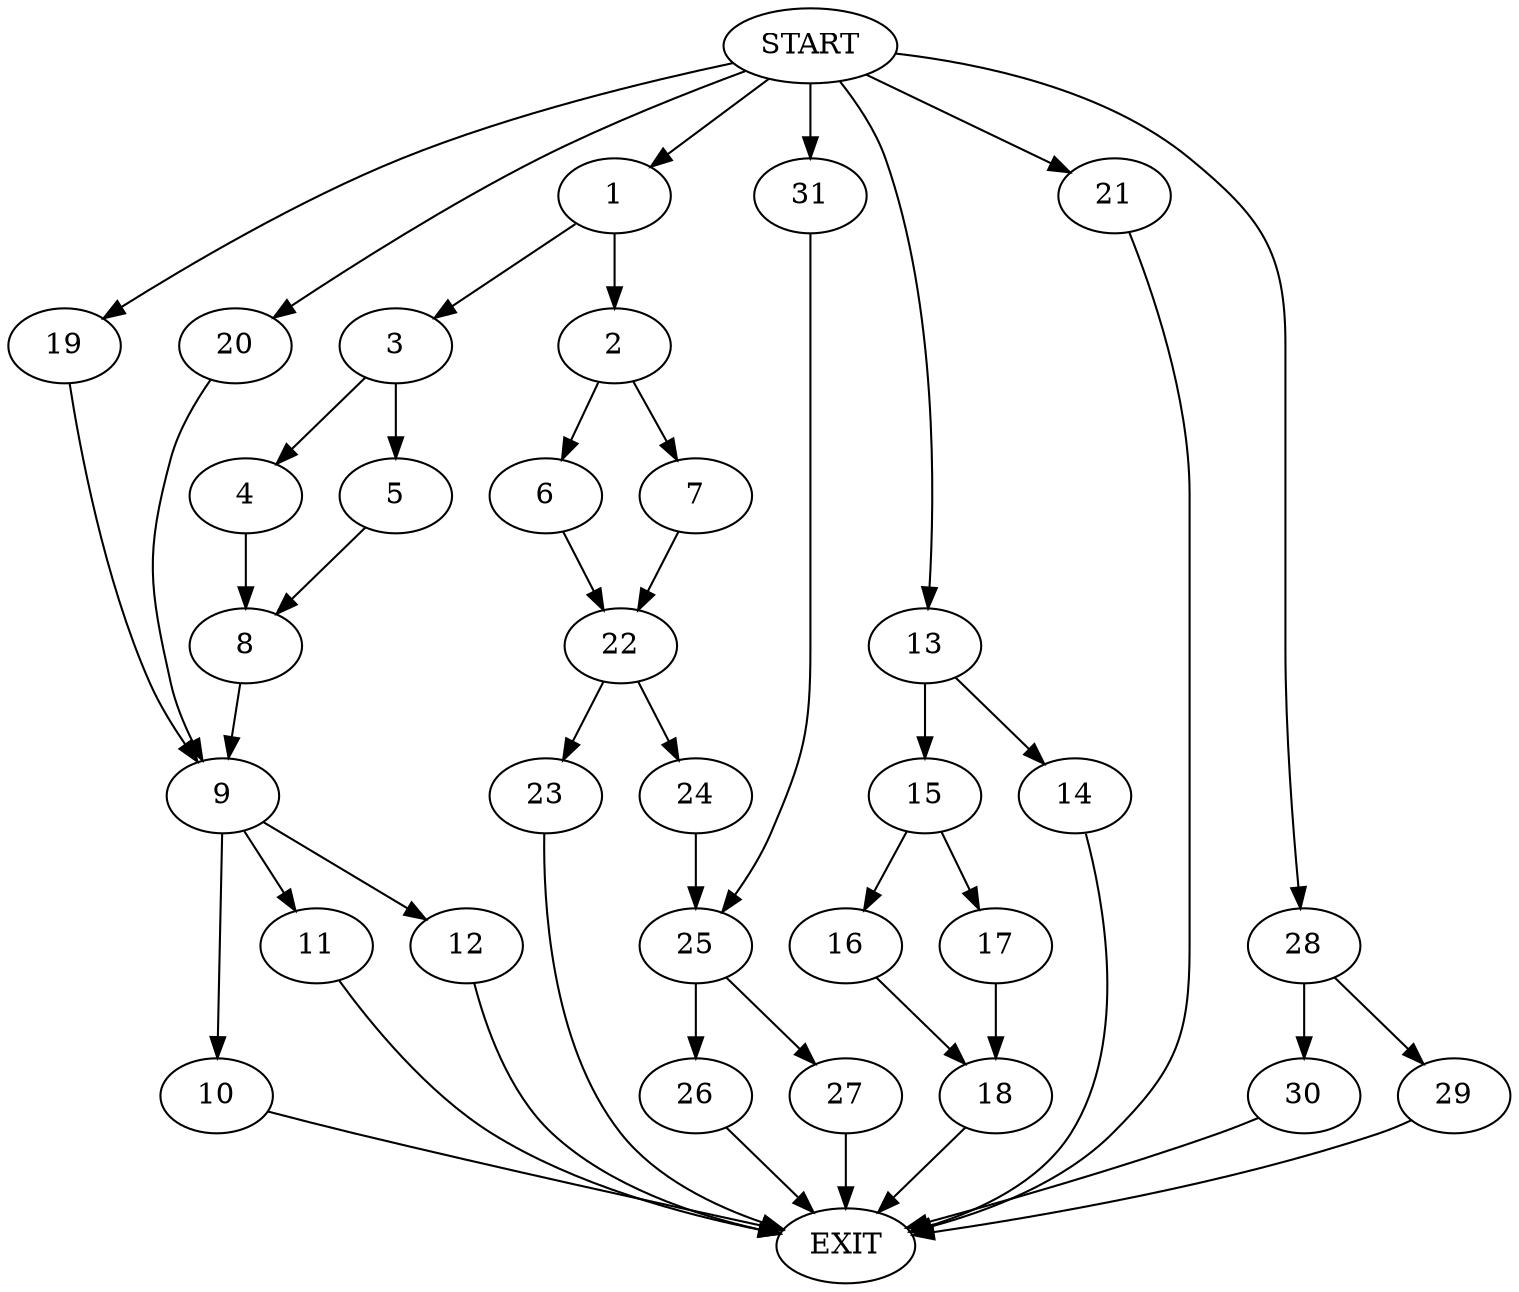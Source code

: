 digraph {
0 [label="START"]
32 [label="EXIT"]
0 -> 1
1 -> 2
1 -> 3
3 -> 4
3 -> 5
2 -> 6
2 -> 7
5 -> 8
4 -> 8
8 -> 9
9 -> 10
9 -> 11
9 -> 12
10 -> 32
0 -> 13
13 -> 14
13 -> 15
15 -> 16
15 -> 17
14 -> 32
16 -> 18
17 -> 18
18 -> 32
0 -> 19
19 -> 9
12 -> 32
0 -> 20
20 -> 9
11 -> 32
0 -> 21
21 -> 32
6 -> 22
7 -> 22
22 -> 23
22 -> 24
23 -> 32
24 -> 25
25 -> 26
25 -> 27
27 -> 32
0 -> 28
28 -> 29
28 -> 30
29 -> 32
30 -> 32
0 -> 31
31 -> 25
26 -> 32
}
